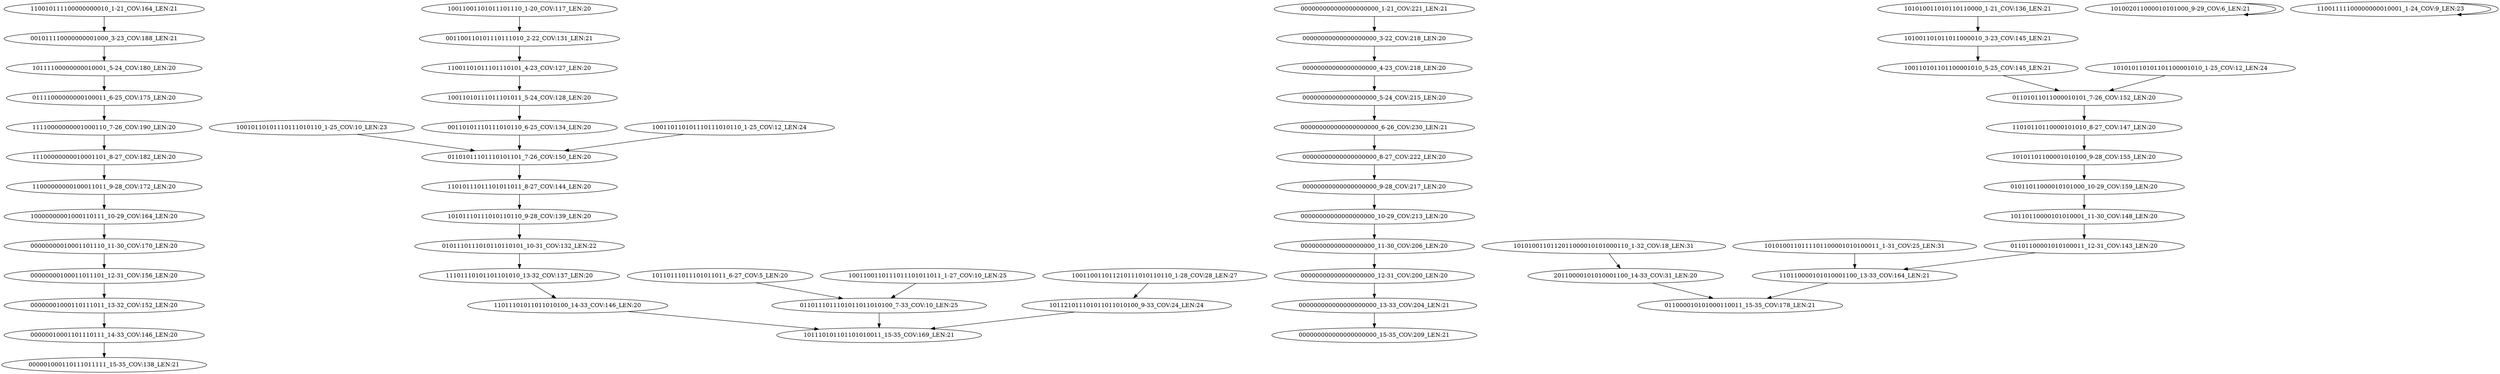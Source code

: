 digraph G {
    "10111100000000010001_5-24_COV:180_LEN:20" -> "01111000000000100011_6-25_COV:175_LEN:20";
    "11000000000100011011_9-28_COV:172_LEN:20" -> "10000000001000110111_10-29_COV:164_LEN:20";
    "10010110101110111010110_1-25_COV:10_LEN:23" -> "01101011101110101101_7-26_COV:150_LEN:20";
    "00000000000000000000_8-27_COV:222_LEN:20" -> "00000000000000000000_9-28_COV:217_LEN:20";
    "00000000000000000000_11-30_COV:206_LEN:20" -> "00000000000000000000_12-31_COV:200_LEN:20";
    "00000000000000000000_5-24_COV:215_LEN:20" -> "000000000000000000000_6-26_COV:230_LEN:21";
    "00000001000110111011_13-32_COV:152_LEN:20" -> "00000010001101110111_14-33_COV:146_LEN:20";
    "00000000100011011101_12-31_COV:156_LEN:20" -> "00000001000110111011_13-32_COV:152_LEN:20";
    "000000000000000000000_1-21_COV:221_LEN:21" -> "00000000000000000000_3-22_COV:218_LEN:20";
    "10110111011101011011_6-27_COV:5_LEN:20" -> "0110111011101011011010100_7-33_COV:10_LEN:25";
    "10110110000101010001_11-30_COV:148_LEN:20" -> "01101100001010100011_12-31_COV:143_LEN:20";
    "100110011011210111010110110_1-28_COV:28_LEN:27" -> "101121011101011011010100_9-33_COV:24_LEN:24";
    "01011011000010101000_10-29_COV:159_LEN:20" -> "10110110000101010001_11-30_COV:148_LEN:20";
    "01111000000000100011_6-25_COV:175_LEN:20" -> "11110000000001000110_7-26_COV:190_LEN:20";
    "00110101110111010110_6-25_COV:134_LEN:20" -> "01101011101110101101_7-26_COV:150_LEN:20";
    "20110000101010001100_14-33_COV:31_LEN:20" -> "011000010101000110011_15-35_COV:178_LEN:21";
    "11011101011011010100_14-33_COV:146_LEN:20" -> "101110101101101010011_15-35_COV:169_LEN:21";
    "0110111011101011011010100_7-33_COV:10_LEN:25" -> "101110101101101010011_15-35_COV:169_LEN:21";
    "00000000010001101110_11-30_COV:170_LEN:20" -> "00000000100011011101_12-31_COV:156_LEN:20";
    "1010100110112011000010101000110_1-32_COV:18_LEN:31" -> "20110000101010001100_14-33_COV:31_LEN:20";
    "101001101011011000010_3-23_COV:145_LEN:21" -> "100110101101100001010_5-25_COV:145_LEN:21";
    "000000000000000000000_6-26_COV:230_LEN:21" -> "00000000000000000000_8-27_COV:222_LEN:20";
    "001100110101110111010_2-22_COV:131_LEN:21" -> "11001101011101110101_4-23_COV:127_LEN:20";
    "01101100001010100011_12-31_COV:143_LEN:20" -> "110110000101010001100_13-33_COV:164_LEN:21";
    "101010110101101100001010_1-25_COV:12_LEN:24" -> "01101011011000010101_7-26_COV:152_LEN:20";
    "00000000000000000000_4-23_COV:218_LEN:20" -> "00000000000000000000_5-24_COV:215_LEN:20";
    "11100000000010001101_8-27_COV:182_LEN:20" -> "11000000000100011011_9-28_COV:172_LEN:20";
    "10011001101011101110_1-20_COV:117_LEN:20" -> "001100110101110111010_2-22_COV:131_LEN:21";
    "100110110101110111010110_1-25_COV:12_LEN:24" -> "01101011101110101101_7-26_COV:150_LEN:20";
    "101002011000010101000_9-29_COV:6_LEN:21" -> "101002011000010101000_9-29_COV:6_LEN:21";
    "01101011011000010101_7-26_COV:152_LEN:20" -> "11010110110000101010_8-27_COV:147_LEN:20";
    "11001101011101110101_4-23_COV:127_LEN:20" -> "10011010111011101011_5-24_COV:128_LEN:20";
    "00000000000000000000_9-28_COV:217_LEN:20" -> "00000000000000000000_10-29_COV:213_LEN:20";
    "10011010111011101011_5-24_COV:128_LEN:20" -> "00110101110111010110_6-25_COV:134_LEN:20";
    "1010100110111101100001010100011_1-31_COV:25_LEN:31" -> "110110000101010001100_13-33_COV:164_LEN:21";
    "10101101100001010100_9-28_COV:155_LEN:20" -> "01011011000010101000_10-29_COV:159_LEN:20";
    "00000000000000000000_12-31_COV:200_LEN:20" -> "000000000000000000000_13-33_COV:204_LEN:21";
    "11101110101101101010_13-32_COV:137_LEN:20" -> "11011101011011010100_14-33_COV:146_LEN:20";
    "1001100110111011101011011_1-27_COV:10_LEN:25" -> "0110111011101011011010100_7-33_COV:10_LEN:25";
    "00000010001101110111_14-33_COV:146_LEN:20" -> "000001000110111011111_15-35_COV:138_LEN:21";
    "11001111100000000010001_1-24_COV:9_LEN:23" -> "11001111100000000010001_1-24_COV:9_LEN:23";
    "01101011101110101101_7-26_COV:150_LEN:20" -> "11010111011101011011_8-27_COV:144_LEN:20";
    "00000000000000000000_3-22_COV:218_LEN:20" -> "00000000000000000000_4-23_COV:218_LEN:20";
    "101010011010110110000_1-21_COV:136_LEN:21" -> "101001101011011000010_3-23_COV:145_LEN:21";
    "000000000000000000000_13-33_COV:204_LEN:21" -> "000000000000000000000_15-35_COV:209_LEN:21";
    "001011110000000001000_3-23_COV:188_LEN:21" -> "10111100000000010001_5-24_COV:180_LEN:20";
    "10000000001000110111_10-29_COV:164_LEN:20" -> "00000000010001101110_11-30_COV:170_LEN:20";
    "110110000101010001100_13-33_COV:164_LEN:21" -> "011000010101000110011_15-35_COV:178_LEN:21";
    "101121011101011011010100_9-33_COV:24_LEN:24" -> "101110101101101010011_15-35_COV:169_LEN:21";
    "00000000000000000000_10-29_COV:213_LEN:20" -> "00000000000000000000_11-30_COV:206_LEN:20";
    "11010110110000101010_8-27_COV:147_LEN:20" -> "10101101100001010100_9-28_COV:155_LEN:20";
    "11110000000001000110_7-26_COV:190_LEN:20" -> "11100000000010001101_8-27_COV:182_LEN:20";
    "100110101101100001010_5-25_COV:145_LEN:21" -> "01101011011000010101_7-26_COV:152_LEN:20";
    "110010111100000000010_1-21_COV:164_LEN:21" -> "001011110000000001000_3-23_COV:188_LEN:21";
    "11010111011101011011_8-27_COV:144_LEN:20" -> "10101110111010110110_9-28_COV:139_LEN:20";
    "10101110111010110110_9-28_COV:139_LEN:20" -> "0101110111010110110101_10-31_COV:132_LEN:22";
    "0101110111010110110101_10-31_COV:132_LEN:22" -> "11101110101101101010_13-32_COV:137_LEN:20";
}
